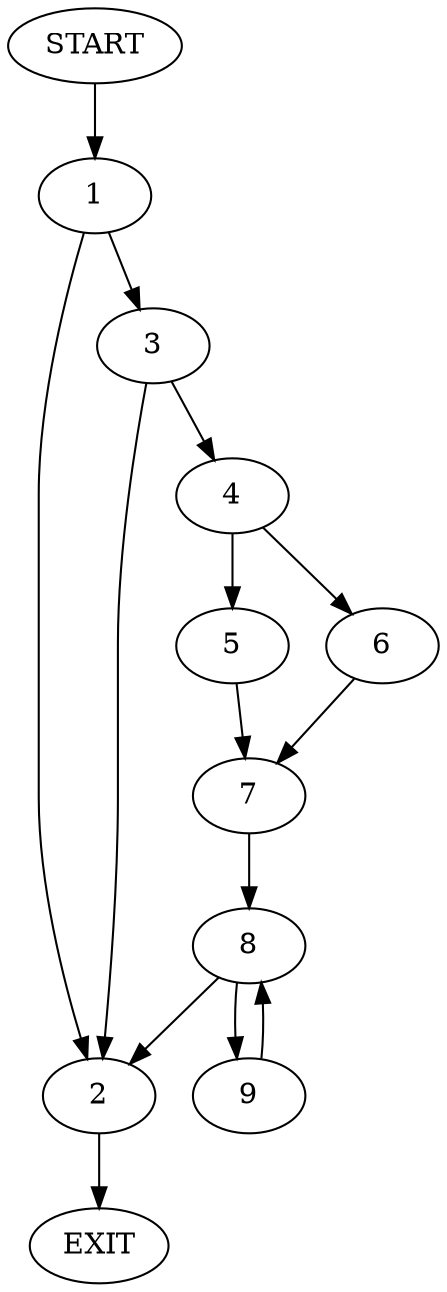 digraph {
0 [label="START"]
10 [label="EXIT"]
0 -> 1
1 -> 2
1 -> 3
2 -> 10
3 -> 2
3 -> 4
4 -> 5
4 -> 6
5 -> 7
6 -> 7
7 -> 8
8 -> 2
8 -> 9
9 -> 8
}
